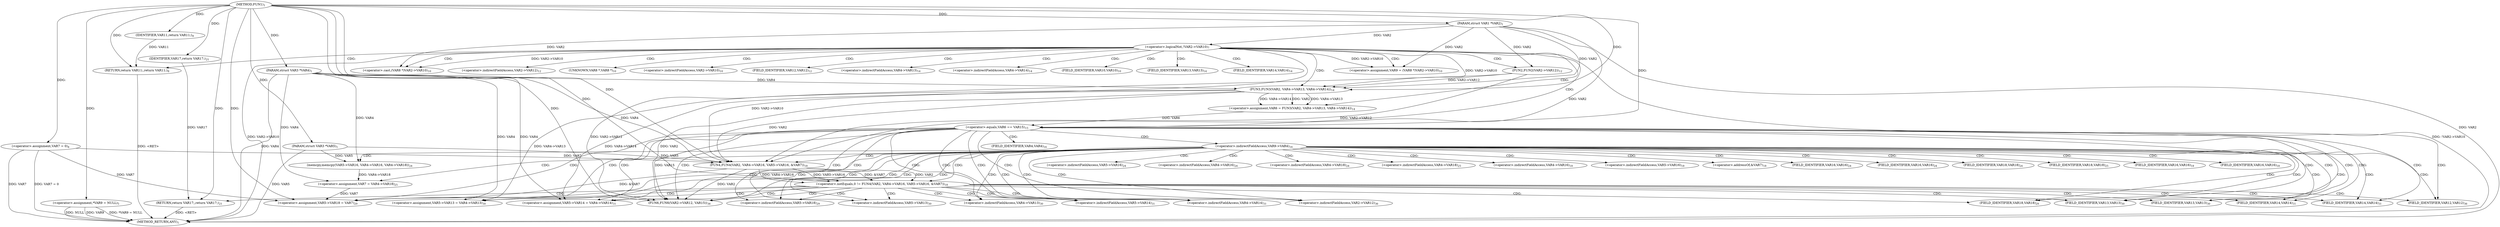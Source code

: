 digraph "FUN1" {  
"8" [label = <(METHOD,FUN1)<SUB>1</SUB>> ]
"118" [label = <(METHOD_RETURN,ANY)<SUB>1</SUB>> ]
"9" [label = <(PARAM,struct VAR1 *VAR2)<SUB>1</SUB>> ]
"10" [label = <(PARAM,struct VAR3 *VAR4)<SUB>1</SUB>> ]
"11" [label = <(PARAM,struct VAR3 *VAR5)<SUB>1</SUB>> ]
"15" [label = <(&lt;operator&gt;.assignment,VAR7 = 0)<SUB>4</SUB>> ]
"19" [label = <(&lt;operator&gt;.assignment,*VAR9 = NULL)<SUB>5</SUB>> ]
"30" [label = <(&lt;operator&gt;.assignment,VAR9 = (VAR8 *)VAR2-&gt;VAR10)<SUB>10</SUB>> ]
"37" [label = <(FUN2,FUN2(VAR2-&gt;VAR12))<SUB>12</SUB>> ]
"41" [label = <(&lt;operator&gt;.assignment,VAR6 = FUN3(VAR2, VAR4-&gt;VAR13, VAR4-&gt;VAR14))<SUB>14</SUB>> ]
"94" [label = <(&lt;operator&gt;.assignment,VAR5-&gt;VAR18 = VAR7)<SUB>29</SUB>> ]
"99" [label = <(&lt;operator&gt;.assignment,VAR5-&gt;VAR13 = VAR4-&gt;VAR13)<SUB>30</SUB>> ]
"106" [label = <(&lt;operator&gt;.assignment,VAR5-&gt;VAR14 = VAR4-&gt;VAR14)<SUB>31</SUB>> ]
"113" [label = <(FUN6,FUN6(VAR2-&gt;VAR12, VAR15))<SUB>36</SUB>> ]
"23" [label = <(&lt;operator&gt;.logicalNot,!VAR2-&gt;VAR10)<SUB>7</SUB>> ]
"52" [label = <(&lt;operator&gt;.equals,VAR6 == VAR15)<SUB>15</SUB>> ]
"28" [label = <(RETURN,return VAR11;,return VAR11;)<SUB>8</SUB>> ]
"32" [label = <(&lt;operator&gt;.cast,(VAR8 *)VAR2-&gt;VAR10)<SUB>10</SUB>> ]
"43" [label = <(FUN3,FUN3(VAR2, VAR4-&gt;VAR13, VAR4-&gt;VAR14))<SUB>14</SUB>> ]
"29" [label = <(IDENTIFIER,VAR11,return VAR11;)<SUB>8</SUB>> ]
"62" [label = <(&lt;operator&gt;.notEquals,0 != FUN4(VAR2, VAR4-&gt;VAR16, VAR5-&gt;VAR16, &amp;VAR7))<SUB>18</SUB>> ]
"79" [label = <(memcpy,memcpy(VAR5-&gt;VAR16, VAR4-&gt;VAR16, VAR4-&gt;VAR18))<SUB>24</SUB>> ]
"89" [label = <(&lt;operator&gt;.assignment,VAR7 = VAR4-&gt;VAR18)<SUB>25</SUB>> ]
"75" [label = <(RETURN,return VAR17;,return VAR17;)<SUB>21</SUB>> ]
"64" [label = <(FUN4,FUN4(VAR2, VAR4-&gt;VAR16, VAR5-&gt;VAR16, &amp;VAR7))<SUB>18</SUB>> ]
"76" [label = <(IDENTIFIER,VAR17,return VAR17;)<SUB>21</SUB>> ]
"38" [label = <(&lt;operator&gt;.indirectFieldAccess,VAR2-&gt;VAR12)<SUB>12</SUB>> ]
"95" [label = <(&lt;operator&gt;.indirectFieldAccess,VAR5-&gt;VAR18)<SUB>29</SUB>> ]
"100" [label = <(&lt;operator&gt;.indirectFieldAccess,VAR5-&gt;VAR13)<SUB>30</SUB>> ]
"103" [label = <(&lt;operator&gt;.indirectFieldAccess,VAR4-&gt;VAR13)<SUB>30</SUB>> ]
"107" [label = <(&lt;operator&gt;.indirectFieldAccess,VAR5-&gt;VAR14)<SUB>31</SUB>> ]
"110" [label = <(&lt;operator&gt;.indirectFieldAccess,VAR4-&gt;VAR14)<SUB>31</SUB>> ]
"114" [label = <(&lt;operator&gt;.indirectFieldAccess,VAR2-&gt;VAR12)<SUB>36</SUB>> ]
"33" [label = <(UNKNOWN,VAR8 *,VAR8 *)<SUB>10</SUB>> ]
"34" [label = <(&lt;operator&gt;.indirectFieldAccess,VAR2-&gt;VAR10)<SUB>10</SUB>> ]
"40" [label = <(FIELD_IDENTIFIER,VAR12,VAR12)<SUB>12</SUB>> ]
"45" [label = <(&lt;operator&gt;.indirectFieldAccess,VAR4-&gt;VAR13)<SUB>14</SUB>> ]
"48" [label = <(&lt;operator&gt;.indirectFieldAccess,VAR4-&gt;VAR14)<SUB>14</SUB>> ]
"97" [label = <(FIELD_IDENTIFIER,VAR18,VAR18)<SUB>29</SUB>> ]
"102" [label = <(FIELD_IDENTIFIER,VAR13,VAR13)<SUB>30</SUB>> ]
"105" [label = <(FIELD_IDENTIFIER,VAR13,VAR13)<SUB>30</SUB>> ]
"109" [label = <(FIELD_IDENTIFIER,VAR14,VAR14)<SUB>31</SUB>> ]
"112" [label = <(FIELD_IDENTIFIER,VAR14,VAR14)<SUB>31</SUB>> ]
"116" [label = <(FIELD_IDENTIFIER,VAR12,VAR12)<SUB>36</SUB>> ]
"36" [label = <(FIELD_IDENTIFIER,VAR10,VAR10)<SUB>10</SUB>> ]
"47" [label = <(FIELD_IDENTIFIER,VAR13,VAR13)<SUB>14</SUB>> ]
"50" [label = <(FIELD_IDENTIFIER,VAR14,VAR14)<SUB>14</SUB>> ]
"57" [label = <(&lt;operator&gt;.indirectFieldAccess,VAR9-&gt;VAR4)<SUB>16</SUB>> ]
"59" [label = <(FIELD_IDENTIFIER,VAR4,VAR4)<SUB>16</SUB>> ]
"80" [label = <(&lt;operator&gt;.indirectFieldAccess,VAR5-&gt;VAR16)<SUB>24</SUB>> ]
"83" [label = <(&lt;operator&gt;.indirectFieldAccess,VAR4-&gt;VAR16)<SUB>24</SUB>> ]
"86" [label = <(&lt;operator&gt;.indirectFieldAccess,VAR4-&gt;VAR18)<SUB>24</SUB>> ]
"91" [label = <(&lt;operator&gt;.indirectFieldAccess,VAR4-&gt;VAR18)<SUB>25</SUB>> ]
"66" [label = <(&lt;operator&gt;.indirectFieldAccess,VAR4-&gt;VAR16)<SUB>18</SUB>> ]
"69" [label = <(&lt;operator&gt;.indirectFieldAccess,VAR5-&gt;VAR16)<SUB>18</SUB>> ]
"72" [label = <(&lt;operator&gt;.addressOf,&amp;VAR7)<SUB>18</SUB>> ]
"82" [label = <(FIELD_IDENTIFIER,VAR16,VAR16)<SUB>24</SUB>> ]
"85" [label = <(FIELD_IDENTIFIER,VAR16,VAR16)<SUB>24</SUB>> ]
"88" [label = <(FIELD_IDENTIFIER,VAR18,VAR18)<SUB>24</SUB>> ]
"93" [label = <(FIELD_IDENTIFIER,VAR18,VAR18)<SUB>25</SUB>> ]
"68" [label = <(FIELD_IDENTIFIER,VAR16,VAR16)<SUB>18</SUB>> ]
"71" [label = <(FIELD_IDENTIFIER,VAR16,VAR16)<SUB>18</SUB>> ]
  "75" -> "118"  [ label = "DDG: &lt;RET&gt;"] 
  "28" -> "118"  [ label = "DDG: &lt;RET&gt;"] 
  "9" -> "118"  [ label = "DDG: VAR2"] 
  "10" -> "118"  [ label = "DDG: VAR4"] 
  "11" -> "118"  [ label = "DDG: VAR5"] 
  "15" -> "118"  [ label = "DDG: VAR7"] 
  "15" -> "118"  [ label = "DDG: VAR7 = 0"] 
  "19" -> "118"  [ label = "DDG: VAR9"] 
  "19" -> "118"  [ label = "DDG: *VAR9 = NULL"] 
  "23" -> "118"  [ label = "DDG: VAR2-&gt;VAR10"] 
  "23" -> "118"  [ label = "DDG: !VAR2-&gt;VAR10"] 
  "19" -> "118"  [ label = "DDG: NULL"] 
  "8" -> "9"  [ label = "DDG: "] 
  "8" -> "10"  [ label = "DDG: "] 
  "8" -> "11"  [ label = "DDG: "] 
  "8" -> "15"  [ label = "DDG: "] 
  "8" -> "19"  [ label = "DDG: "] 
  "9" -> "30"  [ label = "DDG: VAR2"] 
  "23" -> "30"  [ label = "DDG: VAR2-&gt;VAR10"] 
  "43" -> "41"  [ label = "DDG: VAR2"] 
  "43" -> "41"  [ label = "DDG: VAR4-&gt;VAR13"] 
  "43" -> "41"  [ label = "DDG: VAR4-&gt;VAR14"] 
  "15" -> "94"  [ label = "DDG: VAR7"] 
  "89" -> "94"  [ label = "DDG: VAR7"] 
  "64" -> "94"  [ label = "DDG: &amp;VAR7"] 
  "8" -> "94"  [ label = "DDG: "] 
  "10" -> "99"  [ label = "DDG: VAR4"] 
  "43" -> "99"  [ label = "DDG: VAR4-&gt;VAR13"] 
  "10" -> "106"  [ label = "DDG: VAR4"] 
  "43" -> "106"  [ label = "DDG: VAR4-&gt;VAR14"] 
  "9" -> "37"  [ label = "DDG: VAR2"] 
  "37" -> "113"  [ label = "DDG: VAR2-&gt;VAR12"] 
  "43" -> "113"  [ label = "DDG: VAR2"] 
  "64" -> "113"  [ label = "DDG: VAR2"] 
  "52" -> "113"  [ label = "DDG: VAR15"] 
  "8" -> "113"  [ label = "DDG: "] 
  "9" -> "23"  [ label = "DDG: VAR2"] 
  "29" -> "28"  [ label = "DDG: VAR11"] 
  "8" -> "28"  [ label = "DDG: "] 
  "9" -> "32"  [ label = "DDG: VAR2"] 
  "23" -> "32"  [ label = "DDG: VAR2-&gt;VAR10"] 
  "9" -> "43"  [ label = "DDG: VAR2"] 
  "37" -> "43"  [ label = "DDG: VAR2-&gt;VAR12"] 
  "8" -> "43"  [ label = "DDG: "] 
  "23" -> "43"  [ label = "DDG: VAR2-&gt;VAR10"] 
  "10" -> "43"  [ label = "DDG: VAR4"] 
  "41" -> "52"  [ label = "DDG: VAR6"] 
  "8" -> "52"  [ label = "DDG: "] 
  "8" -> "29"  [ label = "DDG: "] 
  "10" -> "89"  [ label = "DDG: VAR4"] 
  "79" -> "89"  [ label = "DDG: VAR4-&gt;VAR18"] 
  "8" -> "62"  [ label = "DDG: "] 
  "64" -> "62"  [ label = "DDG: VAR2"] 
  "64" -> "62"  [ label = "DDG: VAR4-&gt;VAR16"] 
  "64" -> "62"  [ label = "DDG: VAR5-&gt;VAR16"] 
  "64" -> "62"  [ label = "DDG: &amp;VAR7"] 
  "76" -> "75"  [ label = "DDG: VAR17"] 
  "8" -> "75"  [ label = "DDG: "] 
  "11" -> "79"  [ label = "DDG: VAR5"] 
  "10" -> "79"  [ label = "DDG: VAR4"] 
  "37" -> "64"  [ label = "DDG: VAR2-&gt;VAR12"] 
  "43" -> "64"  [ label = "DDG: VAR2"] 
  "8" -> "64"  [ label = "DDG: "] 
  "9" -> "64"  [ label = "DDG: VAR2"] 
  "23" -> "64"  [ label = "DDG: VAR2-&gt;VAR10"] 
  "10" -> "64"  [ label = "DDG: VAR4"] 
  "11" -> "64"  [ label = "DDG: VAR5"] 
  "15" -> "64"  [ label = "DDG: VAR7"] 
  "8" -> "76"  [ label = "DDG: "] 
  "23" -> "47"  [ label = "CDG: "] 
  "23" -> "30"  [ label = "CDG: "] 
  "23" -> "34"  [ label = "CDG: "] 
  "23" -> "48"  [ label = "CDG: "] 
  "23" -> "32"  [ label = "CDG: "] 
  "23" -> "28"  [ label = "CDG: "] 
  "23" -> "52"  [ label = "CDG: "] 
  "23" -> "37"  [ label = "CDG: "] 
  "23" -> "38"  [ label = "CDG: "] 
  "23" -> "45"  [ label = "CDG: "] 
  "23" -> "40"  [ label = "CDG: "] 
  "23" -> "50"  [ label = "CDG: "] 
  "23" -> "43"  [ label = "CDG: "] 
  "23" -> "33"  [ label = "CDG: "] 
  "23" -> "36"  [ label = "CDG: "] 
  "23" -> "41"  [ label = "CDG: "] 
  "52" -> "107"  [ label = "CDG: "] 
  "52" -> "94"  [ label = "CDG: "] 
  "52" -> "57"  [ label = "CDG: "] 
  "52" -> "113"  [ label = "CDG: "] 
  "52" -> "116"  [ label = "CDG: "] 
  "52" -> "99"  [ label = "CDG: "] 
  "52" -> "102"  [ label = "CDG: "] 
  "52" -> "114"  [ label = "CDG: "] 
  "52" -> "103"  [ label = "CDG: "] 
  "52" -> "95"  [ label = "CDG: "] 
  "52" -> "106"  [ label = "CDG: "] 
  "52" -> "59"  [ label = "CDG: "] 
  "52" -> "97"  [ label = "CDG: "] 
  "52" -> "112"  [ label = "CDG: "] 
  "52" -> "105"  [ label = "CDG: "] 
  "52" -> "100"  [ label = "CDG: "] 
  "52" -> "110"  [ label = "CDG: "] 
  "52" -> "109"  [ label = "CDG: "] 
  "57" -> "107"  [ label = "CDG: "] 
  "57" -> "94"  [ label = "CDG: "] 
  "57" -> "68"  [ label = "CDG: "] 
  "57" -> "64"  [ label = "CDG: "] 
  "57" -> "89"  [ label = "CDG: "] 
  "57" -> "66"  [ label = "CDG: "] 
  "57" -> "113"  [ label = "CDG: "] 
  "57" -> "116"  [ label = "CDG: "] 
  "57" -> "99"  [ label = "CDG: "] 
  "57" -> "102"  [ label = "CDG: "] 
  "57" -> "114"  [ label = "CDG: "] 
  "57" -> "85"  [ label = "CDG: "] 
  "57" -> "72"  [ label = "CDG: "] 
  "57" -> "103"  [ label = "CDG: "] 
  "57" -> "69"  [ label = "CDG: "] 
  "57" -> "95"  [ label = "CDG: "] 
  "57" -> "106"  [ label = "CDG: "] 
  "57" -> "97"  [ label = "CDG: "] 
  "57" -> "91"  [ label = "CDG: "] 
  "57" -> "112"  [ label = "CDG: "] 
  "57" -> "82"  [ label = "CDG: "] 
  "57" -> "93"  [ label = "CDG: "] 
  "57" -> "79"  [ label = "CDG: "] 
  "57" -> "80"  [ label = "CDG: "] 
  "57" -> "83"  [ label = "CDG: "] 
  "57" -> "71"  [ label = "CDG: "] 
  "57" -> "105"  [ label = "CDG: "] 
  "57" -> "100"  [ label = "CDG: "] 
  "57" -> "88"  [ label = "CDG: "] 
  "57" -> "110"  [ label = "CDG: "] 
  "57" -> "109"  [ label = "CDG: "] 
  "57" -> "62"  [ label = "CDG: "] 
  "57" -> "86"  [ label = "CDG: "] 
  "62" -> "107"  [ label = "CDG: "] 
  "62" -> "94"  [ label = "CDG: "] 
  "62" -> "113"  [ label = "CDG: "] 
  "62" -> "116"  [ label = "CDG: "] 
  "62" -> "75"  [ label = "CDG: "] 
  "62" -> "99"  [ label = "CDG: "] 
  "62" -> "102"  [ label = "CDG: "] 
  "62" -> "114"  [ label = "CDG: "] 
  "62" -> "103"  [ label = "CDG: "] 
  "62" -> "95"  [ label = "CDG: "] 
  "62" -> "106"  [ label = "CDG: "] 
  "62" -> "97"  [ label = "CDG: "] 
  "62" -> "112"  [ label = "CDG: "] 
  "62" -> "105"  [ label = "CDG: "] 
  "62" -> "100"  [ label = "CDG: "] 
  "62" -> "110"  [ label = "CDG: "] 
  "62" -> "109"  [ label = "CDG: "] 
}

